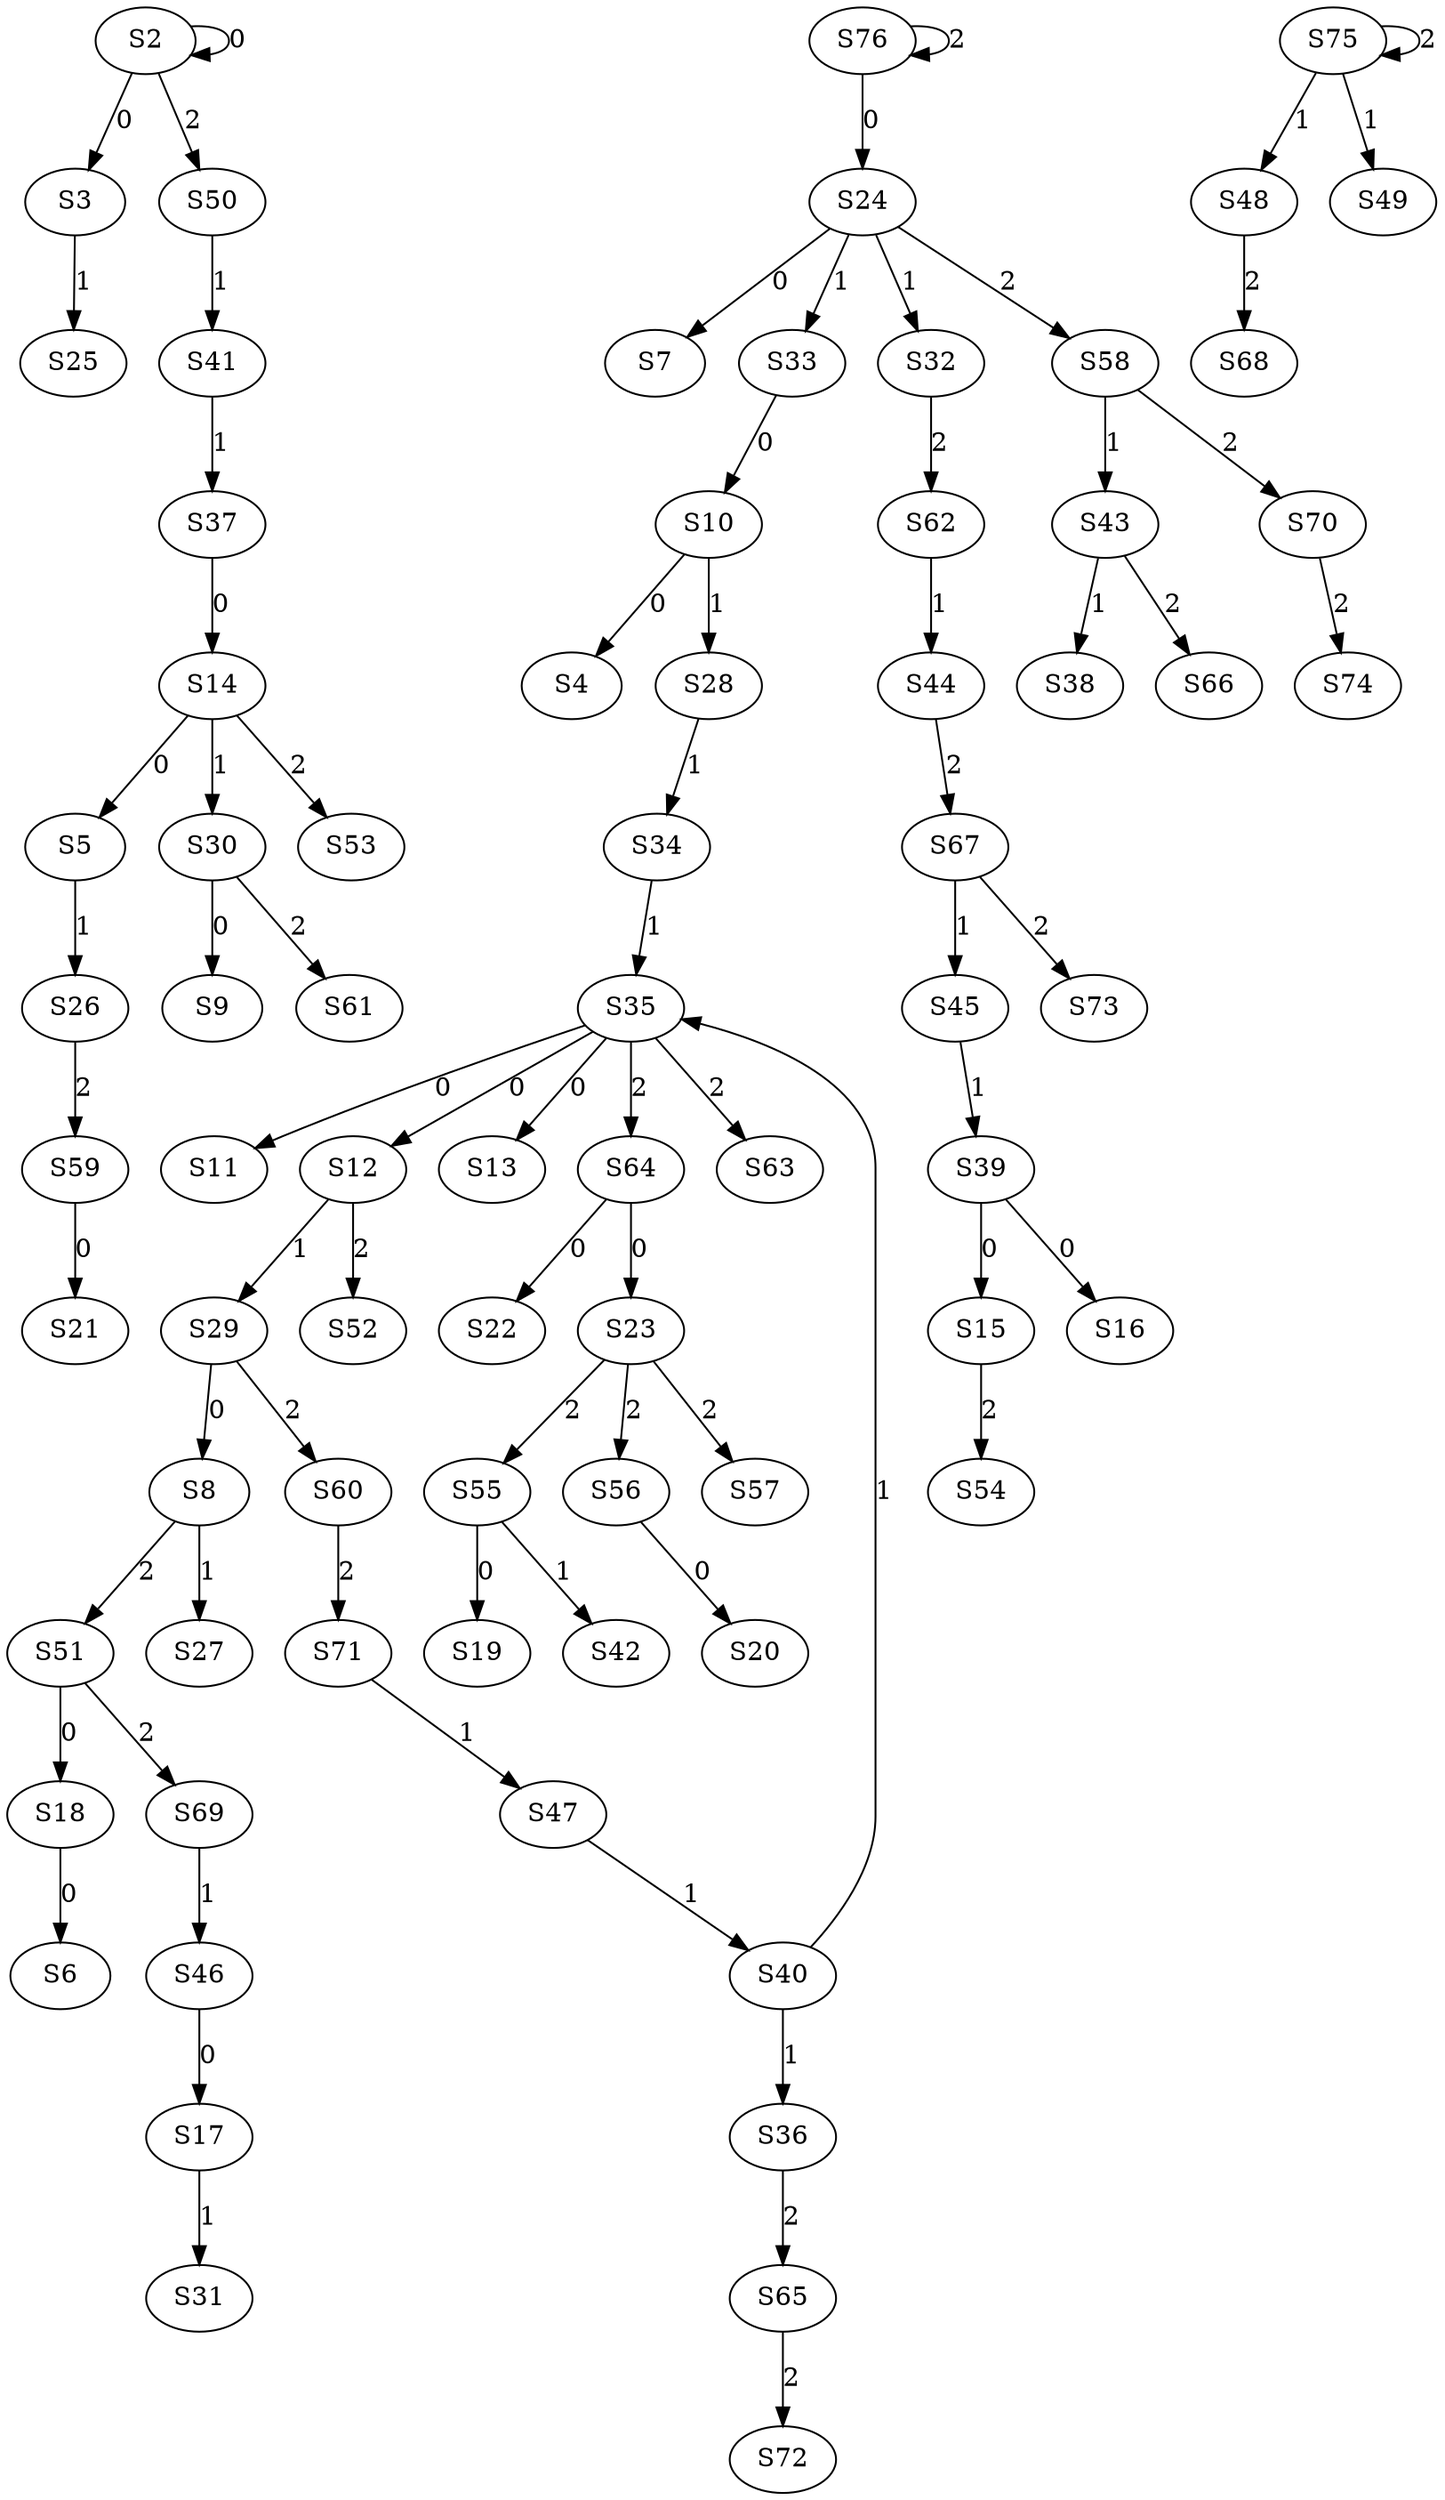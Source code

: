 strict digraph {
	S2 -> S2 [ label = 0 ];
	S2 -> S3 [ label = 0 ];
	S10 -> S4 [ label = 0 ];
	S14 -> S5 [ label = 0 ];
	S18 -> S6 [ label = 0 ];
	S24 -> S7 [ label = 0 ];
	S29 -> S8 [ label = 0 ];
	S30 -> S9 [ label = 0 ];
	S33 -> S10 [ label = 0 ];
	S35 -> S11 [ label = 0 ];
	S35 -> S12 [ label = 0 ];
	S35 -> S13 [ label = 0 ];
	S37 -> S14 [ label = 0 ];
	S39 -> S15 [ label = 0 ];
	S39 -> S16 [ label = 0 ];
	S46 -> S17 [ label = 0 ];
	S51 -> S18 [ label = 0 ];
	S55 -> S19 [ label = 0 ];
	S56 -> S20 [ label = 0 ];
	S59 -> S21 [ label = 0 ];
	S64 -> S22 [ label = 0 ];
	S64 -> S23 [ label = 0 ];
	S76 -> S24 [ label = 0 ];
	S3 -> S25 [ label = 1 ];
	S5 -> S26 [ label = 1 ];
	S8 -> S27 [ label = 1 ];
	S10 -> S28 [ label = 1 ];
	S12 -> S29 [ label = 1 ];
	S14 -> S30 [ label = 1 ];
	S17 -> S31 [ label = 1 ];
	S24 -> S32 [ label = 1 ];
	S24 -> S33 [ label = 1 ];
	S28 -> S34 [ label = 1 ];
	S34 -> S35 [ label = 1 ];
	S40 -> S36 [ label = 1 ];
	S41 -> S37 [ label = 1 ];
	S43 -> S38 [ label = 1 ];
	S45 -> S39 [ label = 1 ];
	S47 -> S40 [ label = 1 ];
	S50 -> S41 [ label = 1 ];
	S55 -> S42 [ label = 1 ];
	S58 -> S43 [ label = 1 ];
	S62 -> S44 [ label = 1 ];
	S67 -> S45 [ label = 1 ];
	S69 -> S46 [ label = 1 ];
	S71 -> S47 [ label = 1 ];
	S75 -> S48 [ label = 1 ];
	S75 -> S49 [ label = 1 ];
	S2 -> S50 [ label = 2 ];
	S8 -> S51 [ label = 2 ];
	S12 -> S52 [ label = 2 ];
	S14 -> S53 [ label = 2 ];
	S15 -> S54 [ label = 2 ];
	S23 -> S55 [ label = 2 ];
	S23 -> S56 [ label = 2 ];
	S23 -> S57 [ label = 2 ];
	S24 -> S58 [ label = 2 ];
	S26 -> S59 [ label = 2 ];
	S29 -> S60 [ label = 2 ];
	S30 -> S61 [ label = 2 ];
	S32 -> S62 [ label = 2 ];
	S35 -> S63 [ label = 2 ];
	S35 -> S64 [ label = 2 ];
	S36 -> S65 [ label = 2 ];
	S43 -> S66 [ label = 2 ];
	S44 -> S67 [ label = 2 ];
	S48 -> S68 [ label = 2 ];
	S51 -> S69 [ label = 2 ];
	S58 -> S70 [ label = 2 ];
	S60 -> S71 [ label = 2 ];
	S65 -> S72 [ label = 2 ];
	S67 -> S73 [ label = 2 ];
	S70 -> S74 [ label = 2 ];
	S75 -> S75 [ label = 2 ];
	S76 -> S76 [ label = 2 ];
	S40 -> S35 [ label = 1 ];
}